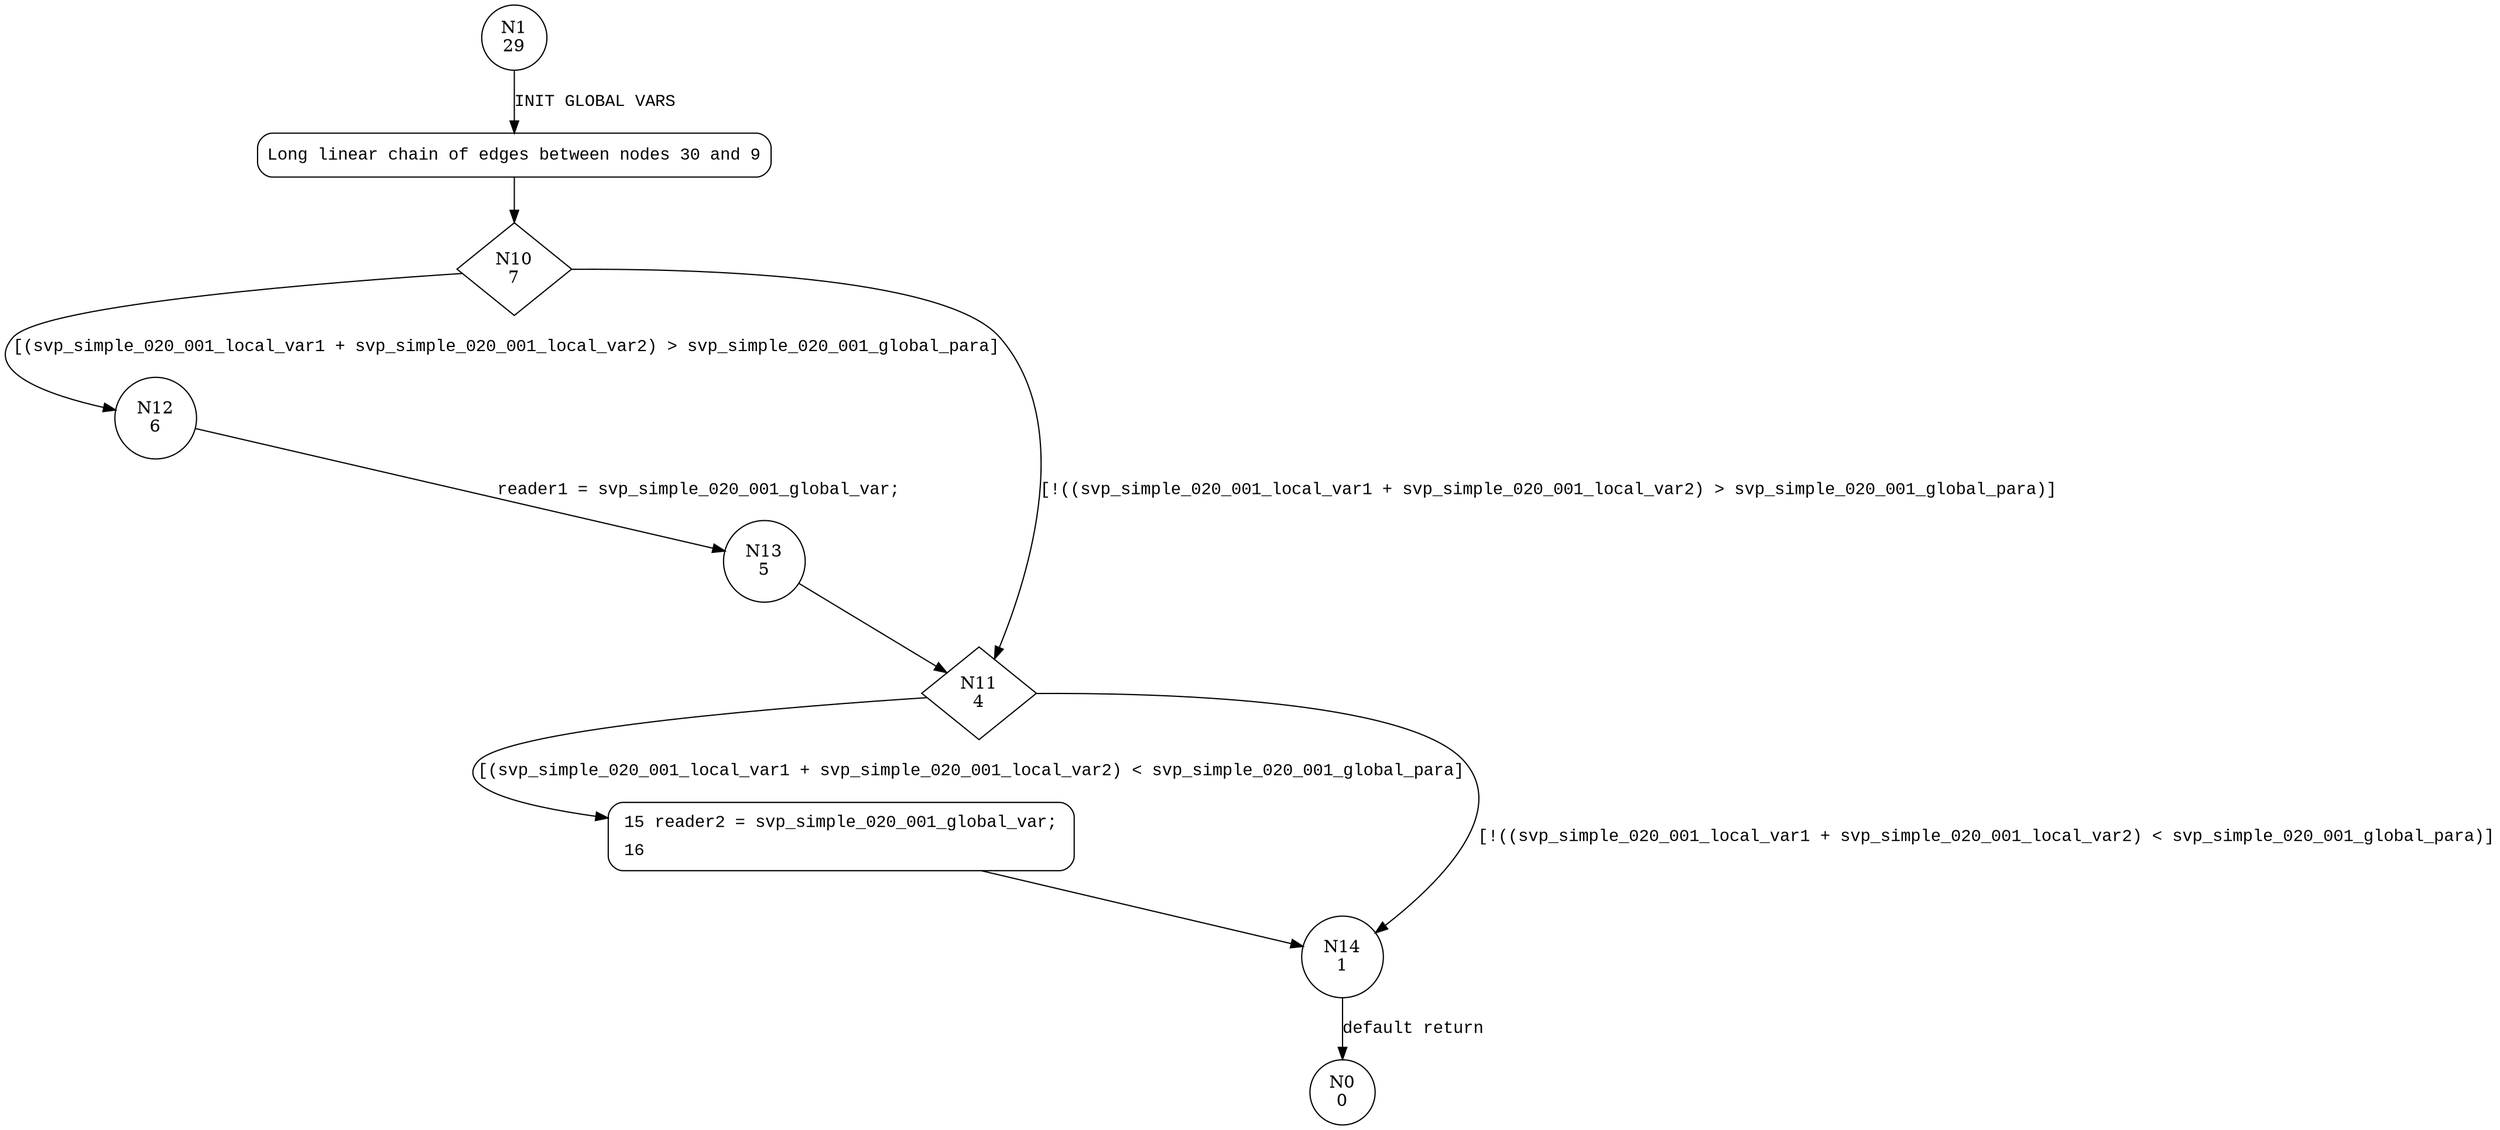 digraph svp_simple_020_001_main {
1 [shape="circle" label="N1\n29"]
30 [shape="circle" label="N30\n28"]
10 [shape="diamond" label="N10\n7"]
12 [shape="circle" label="N12\n6"]
11 [shape="diamond" label="N11\n4"]
15 [shape="circle" label="N15\n3"]
14 [shape="circle" label="N14\n1"]
0 [shape="circle" label="N0\n0"]
13 [shape="circle" label="N13\n5"]
30 [style="filled,bold" penwidth="1" fillcolor="white" fontname="Courier New" shape="Mrecord" label="Long linear chain of edges between nodes 30 and 9"]
30 -> 10[label=""]
15 [style="filled,bold" penwidth="1" fillcolor="white" fontname="Courier New" shape="Mrecord" label=<<table border="0" cellborder="0" cellpadding="3" bgcolor="white"><tr><td align="right">15</td><td align="left">reader2 = svp_simple_020_001_global_var;</td></tr><tr><td align="right">16</td><td align="left"></td></tr></table>>]
15 -> 14[label=""]
1 -> 30 [label="INIT GLOBAL VARS" fontname="Courier New"]
10 -> 12 [label="[(svp_simple_020_001_local_var1 + svp_simple_020_001_local_var2) > svp_simple_020_001_global_para]" fontname="Courier New"]
10 -> 11 [label="[!((svp_simple_020_001_local_var1 + svp_simple_020_001_local_var2) > svp_simple_020_001_global_para)]" fontname="Courier New"]
11 -> 15 [label="[(svp_simple_020_001_local_var1 + svp_simple_020_001_local_var2) < svp_simple_020_001_global_para]" fontname="Courier New"]
11 -> 14 [label="[!((svp_simple_020_001_local_var1 + svp_simple_020_001_local_var2) < svp_simple_020_001_global_para)]" fontname="Courier New"]
14 -> 0 [label="default return" fontname="Courier New"]
12 -> 13 [label="reader1 = svp_simple_020_001_global_var;" fontname="Courier New"]
13 -> 11 [label="" fontname="Courier New"]
}